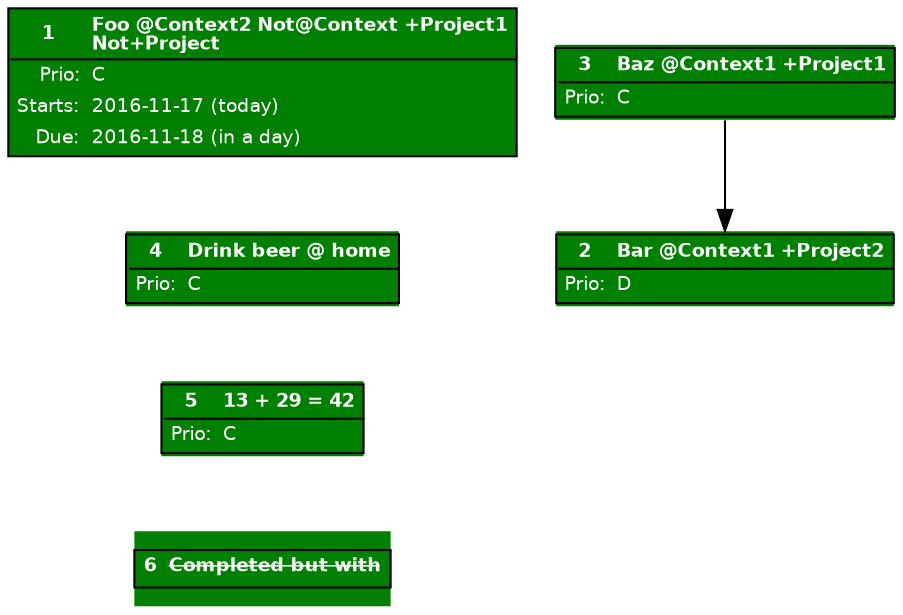 digraph topydo {
node [ shape="none" margin="0" fontsize="9" fontname="Helvetica" ]
  _1 [label=<<TABLE CELLBORDER="0" CELLSPACING="1" VALIGN="top"><TR><TD><B>1</B></TD><TD BALIGN="LEFT"><B>Foo @Context2 Not@Context +Project1<BR />Not+Project</B></TD></TR><HR/><TR><TD ALIGN="RIGHT">Prio:</TD><TD ALIGN="LEFT">C</TD></TR><TR><TD ALIGN="RIGHT">Starts:</TD><TD ALIGN="LEFT">2016-11-17 (today)</TD></TR><TR><TD ALIGN="RIGHT">Due:</TD><TD ALIGN="LEFT">2016-11-18 (in a day)</TD></TR></TABLE>> style=filled fillcolor="#008000" fontcolor="#ffffff"]
  _3 [label=<<TABLE CELLBORDER="0" CELLSPACING="1" VALIGN="top"><TR><TD><B>3</B></TD><TD BALIGN="LEFT"><B>Baz @Context1 +Project1</B></TD></TR><HR/><TR><TD ALIGN="RIGHT">Prio:</TD><TD ALIGN="LEFT">C</TD></TR></TABLE>> style=filled fillcolor="#008000" fontcolor="#ffffff"]
  _4 [label=<<TABLE CELLBORDER="0" CELLSPACING="1" VALIGN="top"><TR><TD><B>4</B></TD><TD BALIGN="LEFT"><B>Drink beer @ home</B></TD></TR><HR/><TR><TD ALIGN="RIGHT">Prio:</TD><TD ALIGN="LEFT">C</TD></TR></TABLE>> style=filled fillcolor="#008000" fontcolor="#ffffff"]
  _5 [label=<<TABLE CELLBORDER="0" CELLSPACING="1" VALIGN="top"><TR><TD><B>5</B></TD><TD BALIGN="LEFT"><B>13 + 29 = 42</B></TD></TR><HR/><TR><TD ALIGN="RIGHT">Prio:</TD><TD ALIGN="LEFT">C</TD></TR></TABLE>> style=filled fillcolor="#008000" fontcolor="#ffffff"]
  _2 [label=<<TABLE CELLBORDER="0" CELLSPACING="1" VALIGN="top"><TR><TD><B>2</B></TD><TD BALIGN="LEFT"><B>Bar @Context1 +Project2</B></TD></TR><HR/><TR><TD ALIGN="RIGHT">Prio:</TD><TD ALIGN="LEFT">D</TD></TR></TABLE>> style=filled fillcolor="#008000" fontcolor="#ffffff"]
  _6 [label=<<TABLE CELLBORDER="0" CELLSPACING="1" VALIGN="top"><TR><TD><B>6</B></TD><TD BALIGN="LEFT"><B><S>Completed but with</S></B></TD></TR></TABLE>> style=filled fillcolor="#008000" fontcolor="#ffffff"]
  _3 -> _2
  _1 -> _4 [style="invis"]
  _4 -> _5 [style="invis"]
  _5 -> _6 [style="invis"]
}


